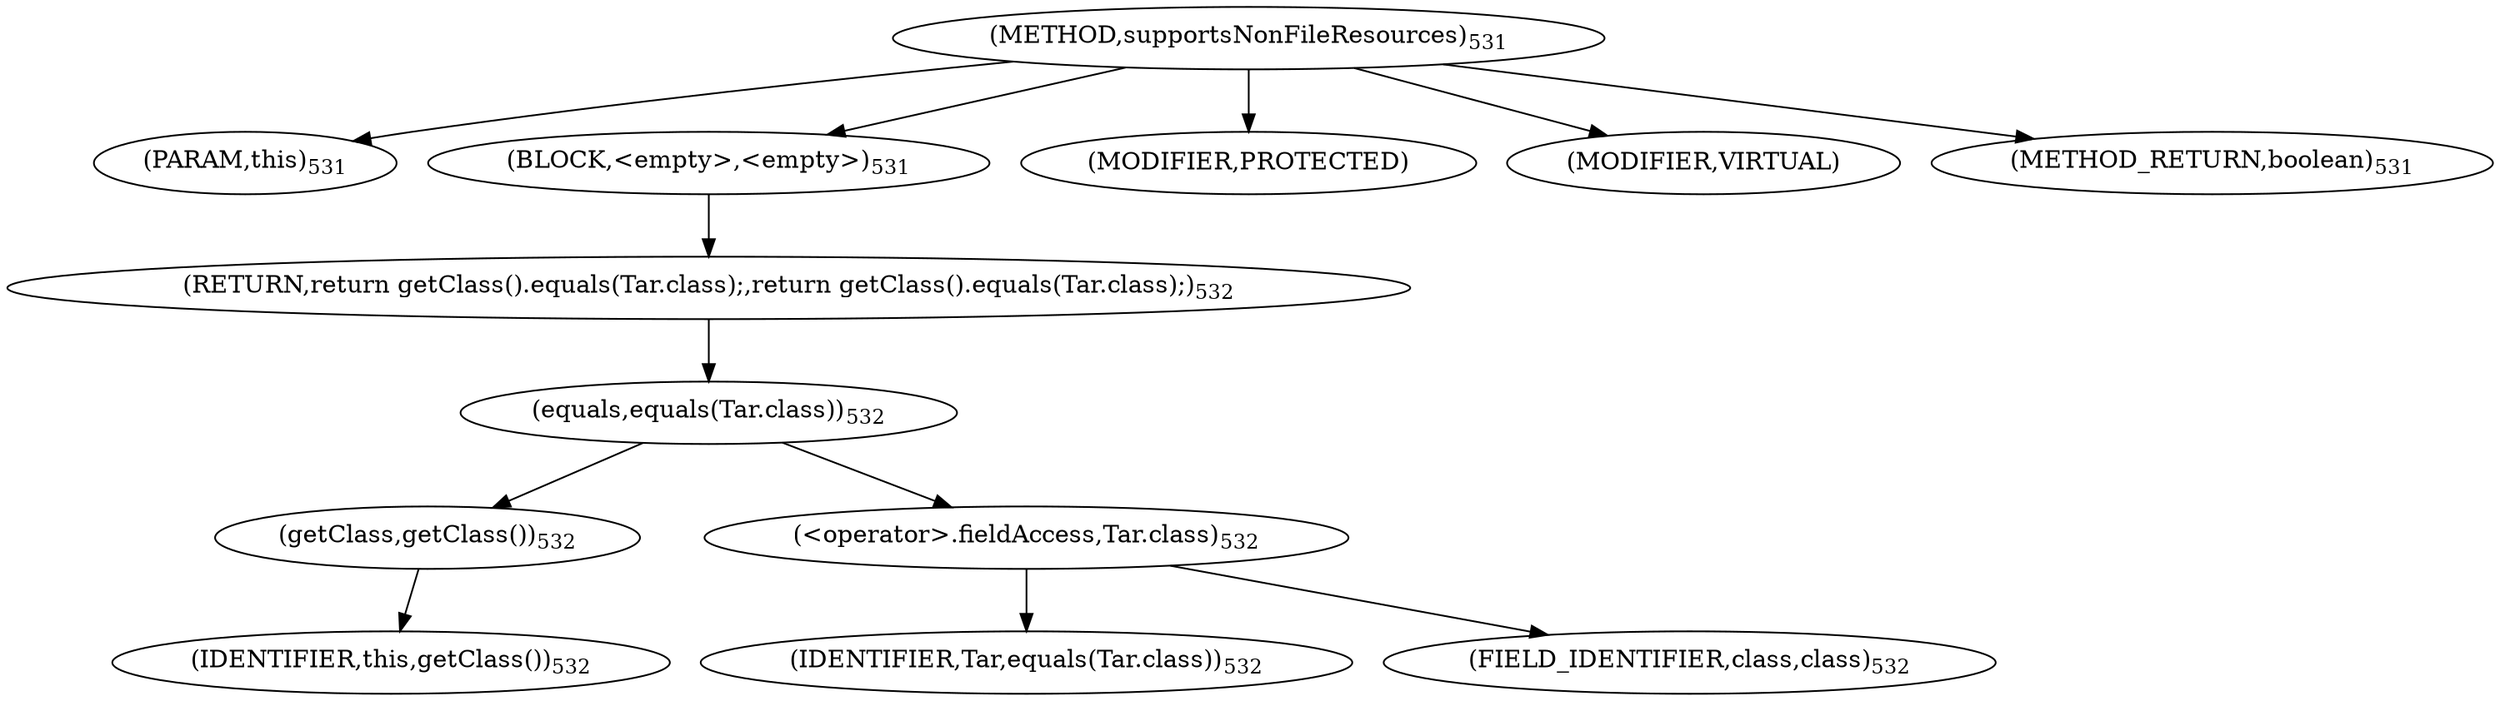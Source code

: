 digraph "supportsNonFileResources" {  
"1147" [label = <(METHOD,supportsNonFileResources)<SUB>531</SUB>> ]
"58" [label = <(PARAM,this)<SUB>531</SUB>> ]
"1148" [label = <(BLOCK,&lt;empty&gt;,&lt;empty&gt;)<SUB>531</SUB>> ]
"1149" [label = <(RETURN,return getClass().equals(Tar.class);,return getClass().equals(Tar.class);)<SUB>532</SUB>> ]
"1150" [label = <(equals,equals(Tar.class))<SUB>532</SUB>> ]
"1151" [label = <(getClass,getClass())<SUB>532</SUB>> ]
"57" [label = <(IDENTIFIER,this,getClass())<SUB>532</SUB>> ]
"1152" [label = <(&lt;operator&gt;.fieldAccess,Tar.class)<SUB>532</SUB>> ]
"1153" [label = <(IDENTIFIER,Tar,equals(Tar.class))<SUB>532</SUB>> ]
"1154" [label = <(FIELD_IDENTIFIER,class,class)<SUB>532</SUB>> ]
"1155" [label = <(MODIFIER,PROTECTED)> ]
"1156" [label = <(MODIFIER,VIRTUAL)> ]
"1157" [label = <(METHOD_RETURN,boolean)<SUB>531</SUB>> ]
  "1147" -> "58" 
  "1147" -> "1148" 
  "1147" -> "1155" 
  "1147" -> "1156" 
  "1147" -> "1157" 
  "1148" -> "1149" 
  "1149" -> "1150" 
  "1150" -> "1151" 
  "1150" -> "1152" 
  "1151" -> "57" 
  "1152" -> "1153" 
  "1152" -> "1154" 
}
